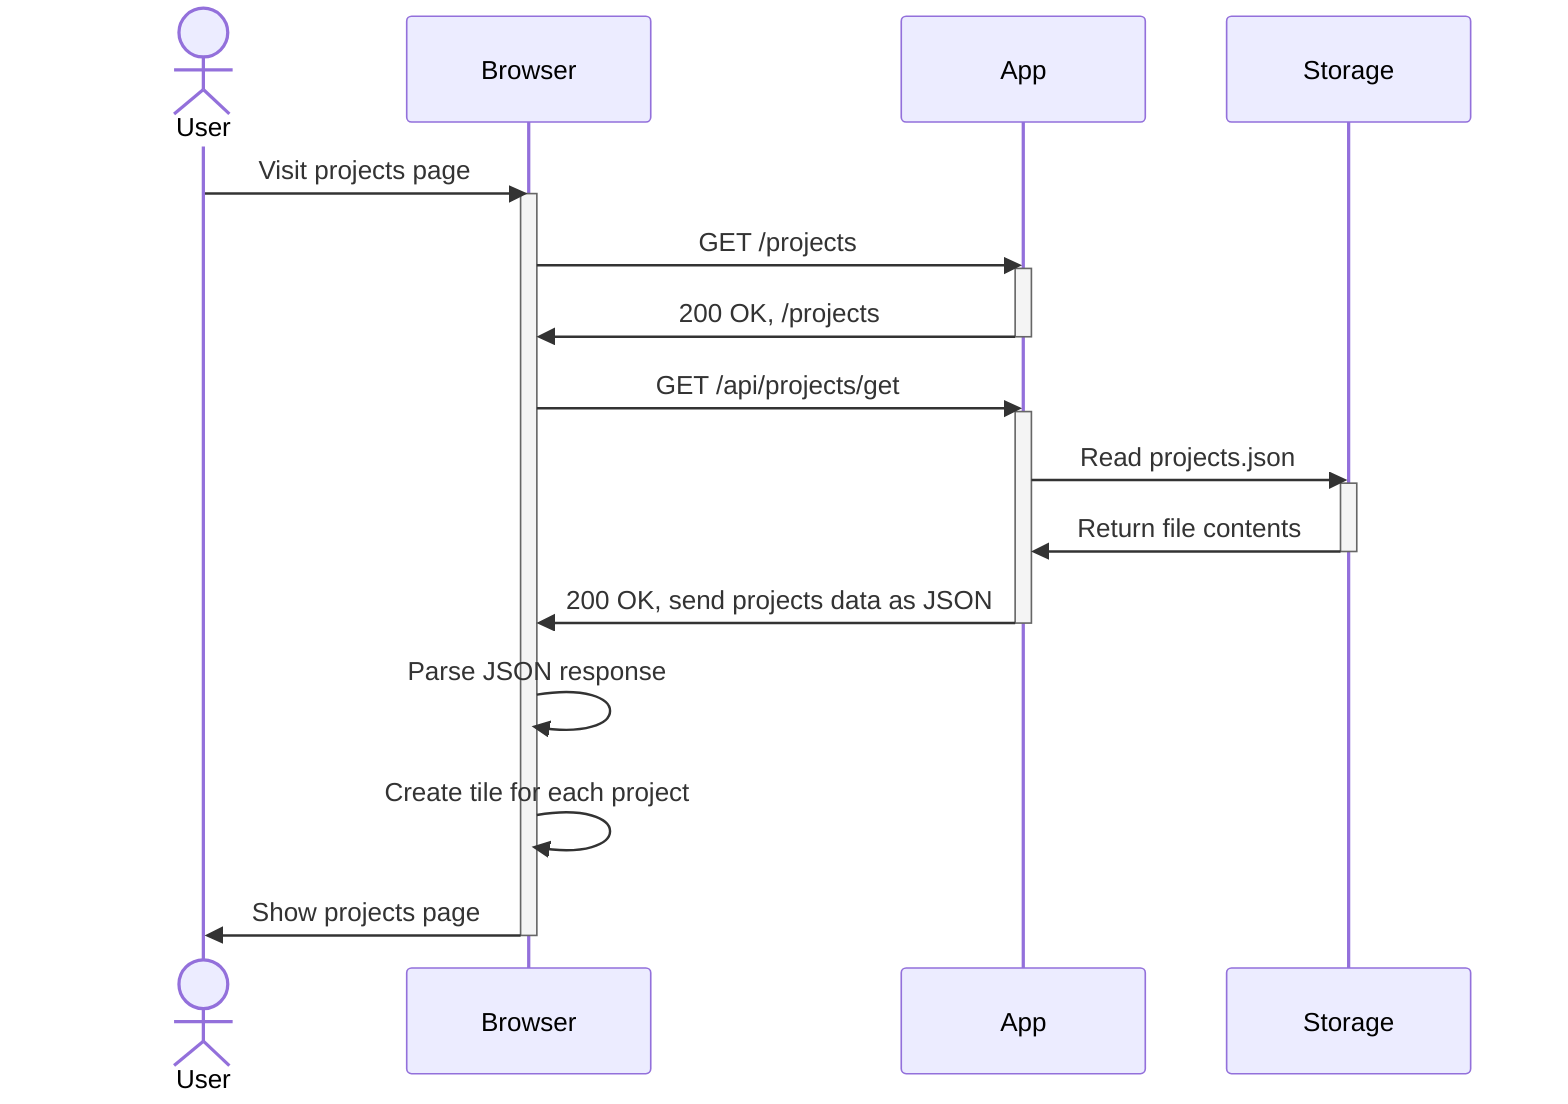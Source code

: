 sequenceDiagram
    actor User
    participant Browser
    participant App
    participant Storage
    User->>Browser: Visit projects page
    activate Browser
    Browser->>App: GET /projects
    activate App
    App->>Browser: 200 OK, /projects
    deactivate App
    Browser->>App: GET /api/projects/get
    activate App
    App->>Storage: Read projects.json
    activate Storage
    Storage->>App: Return file contents
    deactivate Storage
    App->>Browser: 200 OK, send projects data as JSON
    deactivate App
    Browser->>Browser: Parse JSON response
    Browser->>Browser: Create tile for each project
    Browser->>User: Show projects page
    deactivate Browser